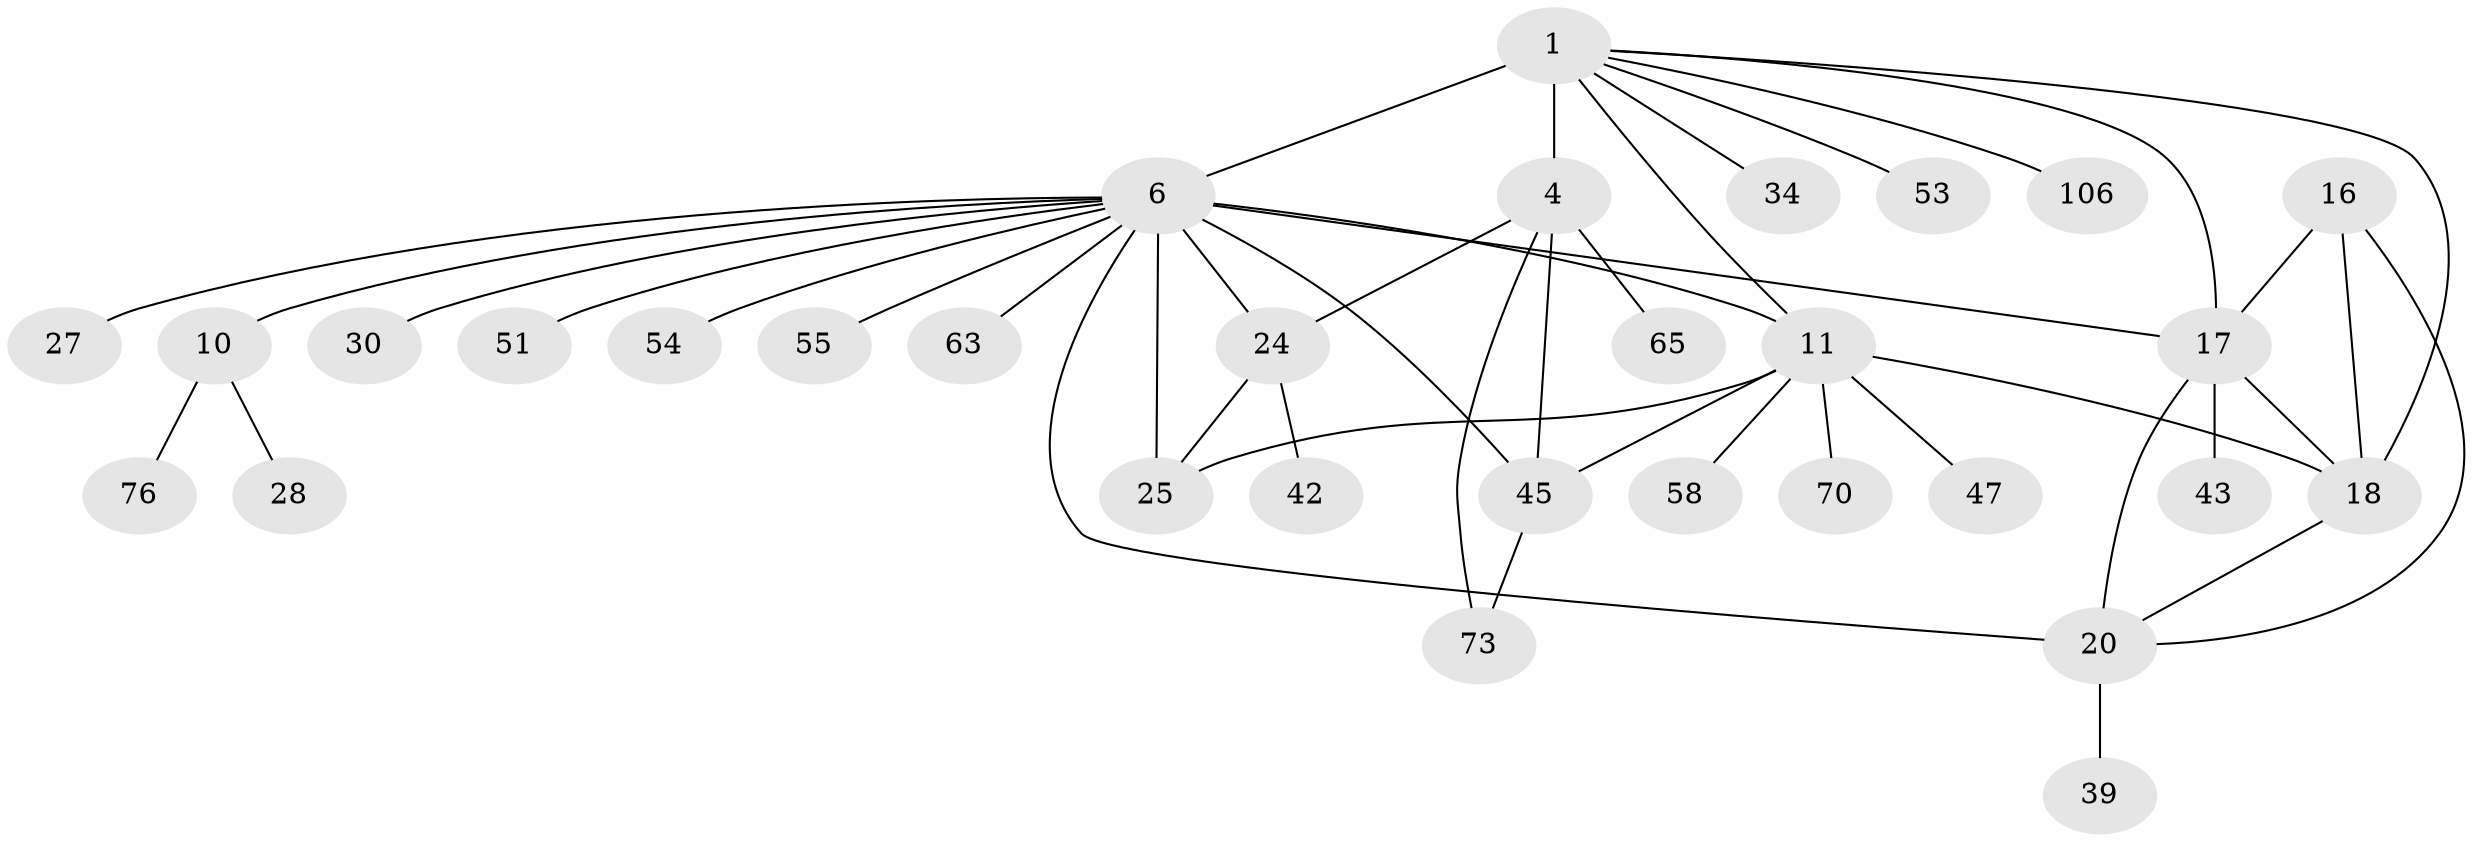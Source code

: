 // original degree distribution, {8: 0.018867924528301886, 10: 0.009433962264150943, 6: 0.03773584905660377, 7: 0.07547169811320754, 5: 0.04716981132075472, 11: 0.009433962264150943, 9: 0.009433962264150943, 12: 0.018867924528301886, 14: 0.009433962264150943, 1: 0.5566037735849056, 2: 0.1792452830188679, 4: 0.009433962264150943, 3: 0.018867924528301886}
// Generated by graph-tools (version 1.1) at 2025/19/03/04/25 18:19:50]
// undirected, 31 vertices, 44 edges
graph export_dot {
graph [start="1"]
  node [color=gray90,style=filled];
  1 [super="+33+3+2+99"];
  4 [super="+5"];
  6 [super="+88+93+105+84+29+9+35+7"];
  10;
  11 [super="+38+14+15+12"];
  16 [super="+80+77+32"];
  17 [super="+19+46"];
  18 [super="+50+44+60+102+52+56"];
  20 [super="+36"];
  24 [super="+37"];
  25;
  27;
  28;
  30;
  34 [super="+103"];
  39;
  42;
  43;
  45;
  47;
  51;
  53;
  54;
  55 [super="+75"];
  58;
  63;
  65;
  70;
  73;
  76;
  106;
  1 -- 4 [weight=6];
  1 -- 53;
  1 -- 106;
  1 -- 34;
  1 -- 17;
  1 -- 18;
  1 -- 6 [weight=3];
  1 -- 11 [weight=2];
  4 -- 24;
  4 -- 45;
  4 -- 65;
  4 -- 73;
  6 -- 10 [weight=4];
  6 -- 45;
  6 -- 51;
  6 -- 20;
  6 -- 55;
  6 -- 24 [weight=3];
  6 -- 25 [weight=3];
  6 -- 27;
  6 -- 30;
  6 -- 63;
  6 -- 17;
  6 -- 54;
  6 -- 11;
  10 -- 28;
  10 -- 76;
  11 -- 45;
  11 -- 58;
  11 -- 47;
  11 -- 18;
  11 -- 70;
  11 -- 25;
  16 -- 17 [weight=2];
  16 -- 18;
  16 -- 20;
  17 -- 18 [weight=2];
  17 -- 20 [weight=2];
  17 -- 43;
  18 -- 20;
  20 -- 39;
  24 -- 25;
  24 -- 42;
  45 -- 73;
}
